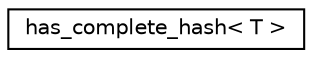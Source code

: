 digraph "Graphical Class Hierarchy"
{
  edge [fontname="Helvetica",fontsize="10",labelfontname="Helvetica",labelfontsize="10"];
  node [fontname="Helvetica",fontsize="10",shape=record];
  rankdir="LR";
  Node0 [label="has_complete_hash\< T \>",height=0.2,width=0.4,color="black", fillcolor="white", style="filled",URL="$structhas__complete__hash.html"];
}
